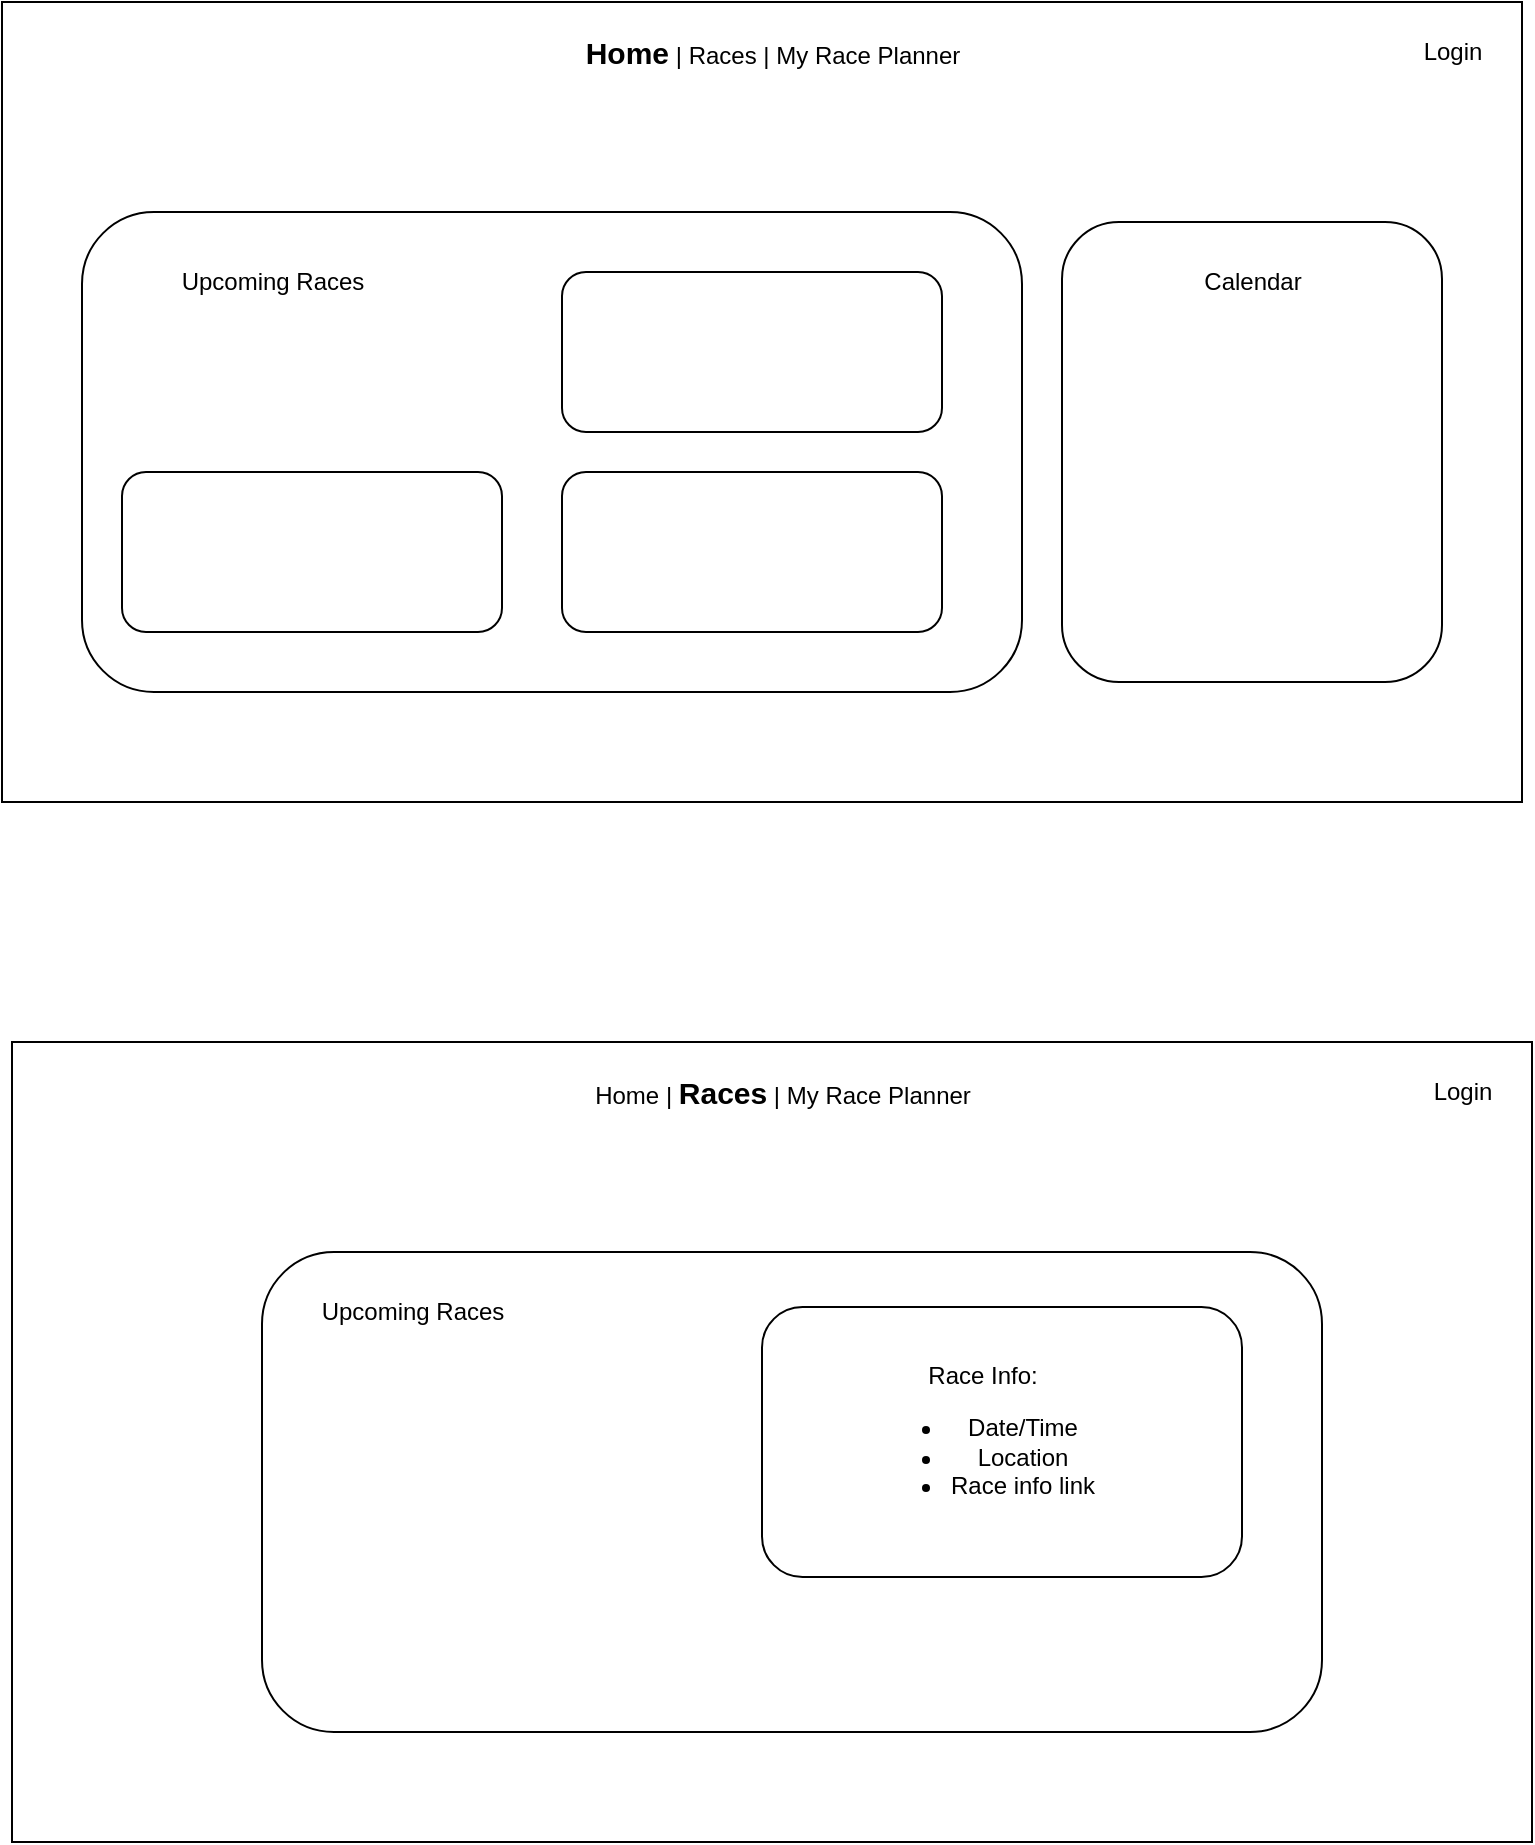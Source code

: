 <mxfile>
    <diagram id="VHcx_zPL_FvLihiUxyqd" name="Page-1">
        <mxGraphModel dx="887" dy="725" grid="1" gridSize="10" guides="1" tooltips="1" connect="1" arrows="1" fold="1" page="1" pageScale="1" pageWidth="850" pageHeight="1100" math="0" shadow="0">
            <root>
                <mxCell id="0"/>
                <mxCell id="1" parent="0"/>
                <mxCell id="3" value="" style="whiteSpace=wrap;html=1;" parent="1" vertex="1">
                    <mxGeometry x="40" y="40" width="760" height="400" as="geometry"/>
                </mxCell>
                <mxCell id="5" value="&lt;b&gt;&lt;font style=&quot;font-size: 15px;&quot;&gt;Home&lt;/font&gt;&lt;/b&gt; | Races | My Race Planner" style="text;html=1;align=center;verticalAlign=middle;resizable=0;points=[];autosize=1;strokeColor=none;fillColor=none;" parent="1" vertex="1">
                    <mxGeometry x="320" y="50" width="210" height="30" as="geometry"/>
                </mxCell>
                <mxCell id="6" value="Login" style="text;html=1;align=center;verticalAlign=middle;resizable=0;points=[];autosize=1;strokeColor=none;fillColor=none;" parent="1" vertex="1">
                    <mxGeometry x="740" y="50" width="50" height="30" as="geometry"/>
                </mxCell>
                <mxCell id="8" value="" style="rounded=1;whiteSpace=wrap;html=1;" parent="1" vertex="1">
                    <mxGeometry x="80" y="145" width="470" height="240" as="geometry"/>
                </mxCell>
                <mxCell id="9" value="Upcoming Races" style="text;html=1;align=center;verticalAlign=middle;resizable=0;points=[];autosize=1;strokeColor=none;fillColor=none;" parent="1" vertex="1">
                    <mxGeometry x="120" y="165" width="110" height="30" as="geometry"/>
                </mxCell>
                <mxCell id="10" value="" style="rounded=1;whiteSpace=wrap;html=1;" parent="1" vertex="1">
                    <mxGeometry x="320" y="175" width="190" height="80" as="geometry"/>
                </mxCell>
                <mxCell id="11" value="" style="rounded=1;whiteSpace=wrap;html=1;" parent="1" vertex="1">
                    <mxGeometry x="320" y="275" width="190" height="80" as="geometry"/>
                </mxCell>
                <mxCell id="12" value="" style="rounded=1;whiteSpace=wrap;html=1;" parent="1" vertex="1">
                    <mxGeometry x="100" y="275" width="190" height="80" as="geometry"/>
                </mxCell>
                <mxCell id="13" value="" style="rounded=1;whiteSpace=wrap;html=1;" parent="1" vertex="1">
                    <mxGeometry x="570" y="150" width="190" height="230" as="geometry"/>
                </mxCell>
                <mxCell id="14" value="Calendar" style="text;html=1;align=center;verticalAlign=middle;resizable=0;points=[];autosize=1;strokeColor=none;fillColor=none;" parent="1" vertex="1">
                    <mxGeometry x="630" y="165" width="70" height="30" as="geometry"/>
                </mxCell>
                <mxCell id="15" value="" style="whiteSpace=wrap;html=1;" parent="1" vertex="1">
                    <mxGeometry x="45" y="560" width="760" height="400" as="geometry"/>
                </mxCell>
                <mxCell id="16" value="Home | &lt;b&gt;&lt;font style=&quot;font-size: 15px;&quot;&gt;Races&lt;/font&gt;&lt;/b&gt; | My Race Planner" style="text;html=1;align=center;verticalAlign=middle;resizable=0;points=[];autosize=1;strokeColor=none;fillColor=none;" parent="1" vertex="1">
                    <mxGeometry x="325" y="570" width="210" height="30" as="geometry"/>
                </mxCell>
                <mxCell id="17" value="Login" style="text;html=1;align=center;verticalAlign=middle;resizable=0;points=[];autosize=1;strokeColor=none;fillColor=none;" parent="1" vertex="1">
                    <mxGeometry x="745" y="570" width="50" height="30" as="geometry"/>
                </mxCell>
                <mxCell id="18" value="" style="rounded=1;whiteSpace=wrap;html=1;" parent="1" vertex="1">
                    <mxGeometry x="170" y="665" width="530" height="240" as="geometry"/>
                </mxCell>
                <mxCell id="19" value="Upcoming Races" style="text;html=1;align=center;verticalAlign=middle;resizable=0;points=[];autosize=1;strokeColor=none;fillColor=none;" parent="1" vertex="1">
                    <mxGeometry x="190" y="680" width="110" height="30" as="geometry"/>
                </mxCell>
                <mxCell id="22" value="" style="rounded=1;whiteSpace=wrap;html=1;" parent="1" vertex="1">
                    <mxGeometry x="420" y="692.5" width="240" height="135" as="geometry"/>
                </mxCell>
                <mxCell id="lqnCzb3Uq-UMUsm1JRrR-22" value="Race Info:&lt;br&gt;&lt;ul&gt;&lt;li&gt;Date/Time&lt;/li&gt;&lt;li&gt;Location&lt;/li&gt;&lt;li&gt;Race info link&lt;/li&gt;&lt;/ul&gt;" style="text;html=1;align=center;verticalAlign=middle;resizable=0;points=[];autosize=1;strokeColor=none;fillColor=none;" parent="1" vertex="1">
                    <mxGeometry x="460" y="705" width="140" height="110" as="geometry"/>
                </mxCell>
            </root>
        </mxGraphModel>
    </diagram>
    <diagram id="SJv5MUi3lHj-LP0wF2f4" name="Page-2">
        <mxGraphModel dx="976" dy="797" grid="1" gridSize="10" guides="1" tooltips="1" connect="1" arrows="1" fold="1" page="1" pageScale="1" pageWidth="850" pageHeight="1100" math="0" shadow="0">
            <root>
                <mxCell id="0"/>
                <mxCell id="1" parent="0"/>
                <mxCell id="JgP1TLPubcXvjKaJk5i4-1" value="" style="whiteSpace=wrap;html=1;" parent="1" vertex="1">
                    <mxGeometry x="40" y="40" width="760" height="400" as="geometry"/>
                </mxCell>
                <mxCell id="JgP1TLPubcXvjKaJk5i4-2" value="&lt;b&gt;&lt;font style=&quot;font-size: 15px;&quot;&gt;Home&lt;/font&gt;&lt;/b&gt; | Races | &lt;b&gt;&lt;font style=&quot;font-size: 15px;&quot;&gt;My Race Planner&lt;/font&gt;&lt;/b&gt;" style="text;html=1;align=center;verticalAlign=middle;resizable=0;points=[];autosize=1;strokeColor=none;fillColor=none;" parent="1" vertex="1">
                    <mxGeometry x="305" y="50" width="240" height="30" as="geometry"/>
                </mxCell>
                <mxCell id="JgP1TLPubcXvjKaJk5i4-3" value="Login" style="text;html=1;align=center;verticalAlign=middle;resizable=0;points=[];autosize=1;strokeColor=none;fillColor=none;" parent="1" vertex="1">
                    <mxGeometry x="740" y="50" width="50" height="30" as="geometry"/>
                </mxCell>
                <mxCell id="JgP1TLPubcXvjKaJk5i4-4" value="" style="rounded=1;whiteSpace=wrap;html=1;" parent="1" vertex="1">
                    <mxGeometry x="80" y="145" width="190" height="255" as="geometry"/>
                </mxCell>
                <mxCell id="JgP1TLPubcXvjKaJk5i4-5" value="My Upcoming Races" style="text;html=1;align=center;verticalAlign=middle;resizable=0;points=[];autosize=1;strokeColor=none;fillColor=none;" parent="1" vertex="1">
                    <mxGeometry x="110" y="165" width="130" height="30" as="geometry"/>
                </mxCell>
                <mxCell id="JgP1TLPubcXvjKaJk5i4-8" value="" style="rounded=1;whiteSpace=wrap;html=1;" parent="1" vertex="1">
                    <mxGeometry x="100" y="229" width="150" height="110" as="geometry"/>
                </mxCell>
                <mxCell id="JgP1TLPubcXvjKaJk5i4-12" value="" style="rounded=1;whiteSpace=wrap;html=1;" parent="1" vertex="1">
                    <mxGeometry x="290" y="145" width="190" height="255" as="geometry"/>
                </mxCell>
                <mxCell id="JgP1TLPubcXvjKaJk5i4-13" value="" style="rounded=1;whiteSpace=wrap;html=1;" parent="1" vertex="1">
                    <mxGeometry x="500" y="145" width="250" height="255" as="geometry"/>
                </mxCell>
                <mxCell id="JgP1TLPubcXvjKaJk5i4-10" value="Calendar" style="text;html=1;align=center;verticalAlign=middle;resizable=0;points=[];autosize=1;strokeColor=none;fillColor=none;" parent="1" vertex="1">
                    <mxGeometry x="590" y="160" width="70" height="30" as="geometry"/>
                </mxCell>
                <mxCell id="JgP1TLPubcXvjKaJk5i4-14" value="" style="rounded=1;whiteSpace=wrap;html=1;" parent="1" vertex="1">
                    <mxGeometry x="310" y="220" width="150" height="120" as="geometry"/>
                </mxCell>
                <mxCell id="JgP1TLPubcXvjKaJk5i4-15" value="Today's Run" style="text;html=1;align=center;verticalAlign=middle;resizable=0;points=[];autosize=1;strokeColor=none;fillColor=none;" parent="1" vertex="1">
                    <mxGeometry x="345" y="165" width="90" height="30" as="geometry"/>
                </mxCell>
                <mxCell id="JgP1TLPubcXvjKaJk5i4-17" value="Race Info:&lt;br&gt;&lt;ul&gt;&lt;li&gt;Date/Time&lt;/li&gt;&lt;li&gt;Location&lt;/li&gt;&lt;li&gt;Race info link&lt;/li&gt;&lt;/ul&gt;" style="text;html=1;align=center;verticalAlign=middle;resizable=0;points=[];autosize=1;strokeColor=none;fillColor=none;" parent="1" vertex="1">
                    <mxGeometry x="92" y="235" width="140" height="110" as="geometry"/>
                </mxCell>
                <mxCell id="JgP1TLPubcXvjKaJk5i4-19" value="&lt;span style=&quot;&quot;&gt;Workout Info:&lt;/span&gt;&lt;br style=&quot;&quot;&gt;&lt;ul style=&quot;&quot;&gt;&lt;li&gt;Run Type&amp;nbsp;&lt;/li&gt;&lt;li&gt;Distance&lt;/li&gt;&lt;li&gt;Pace&lt;/li&gt;&lt;li&gt;Run details&lt;/li&gt;&lt;/ul&gt;" style="text;html=1;align=center;verticalAlign=middle;resizable=0;points=[];autosize=1;strokeColor=none;fillColor=none;" parent="1" vertex="1">
                    <mxGeometry x="315" y="224" width="120" height="130" as="geometry"/>
                </mxCell>
                <mxCell id="JgP1TLPubcXvjKaJk5i4-20" value="" style="whiteSpace=wrap;html=1;fontSize=15;" parent="1" vertex="1">
                    <mxGeometry x="545" y="225" width="40" height="40" as="geometry"/>
                </mxCell>
                <mxCell id="JgP1TLPubcXvjKaJk5i4-21" value="" style="whiteSpace=wrap;html=1;fontSize=15;" parent="1" vertex="1">
                    <mxGeometry x="585" y="225" width="40" height="40" as="geometry"/>
                </mxCell>
                <mxCell id="JgP1TLPubcXvjKaJk5i4-22" value="" style="whiteSpace=wrap;html=1;fontSize=15;" parent="1" vertex="1">
                    <mxGeometry x="625" y="225" width="40" height="40" as="geometry"/>
                </mxCell>
                <mxCell id="JgP1TLPubcXvjKaJk5i4-24" value="" style="whiteSpace=wrap;html=1;fontSize=15;" parent="1" vertex="1">
                    <mxGeometry x="665" y="225" width="40" height="40" as="geometry"/>
                </mxCell>
                <mxCell id="JgP1TLPubcXvjKaJk5i4-27" value="" style="whiteSpace=wrap;html=1;fontSize=15;" parent="1" vertex="1">
                    <mxGeometry x="545" y="265" width="40" height="40" as="geometry"/>
                </mxCell>
                <mxCell id="JgP1TLPubcXvjKaJk5i4-28" value="" style="whiteSpace=wrap;html=1;fontSize=15;" parent="1" vertex="1">
                    <mxGeometry x="585" y="265" width="40" height="40" as="geometry"/>
                </mxCell>
                <mxCell id="JgP1TLPubcXvjKaJk5i4-29" value="" style="whiteSpace=wrap;html=1;fontSize=15;" parent="1" vertex="1">
                    <mxGeometry x="625" y="265" width="40" height="40" as="geometry"/>
                </mxCell>
                <mxCell id="JgP1TLPubcXvjKaJk5i4-30" value="" style="whiteSpace=wrap;html=1;fontSize=15;" parent="1" vertex="1">
                    <mxGeometry x="665" y="265" width="40" height="40" as="geometry"/>
                </mxCell>
                <mxCell id="JgP1TLPubcXvjKaJk5i4-31" value="" style="whiteSpace=wrap;html=1;fontSize=15;" parent="1" vertex="1">
                    <mxGeometry x="542.5" y="210" width="165" height="15" as="geometry"/>
                </mxCell>
                <mxCell id="JgP1TLPubcXvjKaJk5i4-32" value="" style="whiteSpace=wrap;html=1;fontSize=15;" parent="1" vertex="1">
                    <mxGeometry x="545" y="305" width="40" height="40" as="geometry"/>
                </mxCell>
                <mxCell id="JgP1TLPubcXvjKaJk5i4-33" value="" style="whiteSpace=wrap;html=1;fontSize=15;" parent="1" vertex="1">
                    <mxGeometry x="585" y="305" width="40" height="40" as="geometry"/>
                </mxCell>
                <mxCell id="JgP1TLPubcXvjKaJk5i4-34" value="" style="whiteSpace=wrap;html=1;fontSize=15;" parent="1" vertex="1">
                    <mxGeometry x="665" y="305" width="40" height="40" as="geometry"/>
                </mxCell>
                <mxCell id="JgP1TLPubcXvjKaJk5i4-35" value="" style="whiteSpace=wrap;html=1;fontSize=15;" parent="1" vertex="1">
                    <mxGeometry x="625" y="305" width="40" height="40" as="geometry"/>
                </mxCell>
                <mxCell id="JgP1TLPubcXvjKaJk5i4-39" value="Add Race" style="rounded=1;whiteSpace=wrap;html=1;fontSize=15;" parent="1" vertex="1">
                    <mxGeometry x="135" y="360" width="80" height="20" as="geometry"/>
                </mxCell>
                <mxCell id="JgP1TLPubcXvjKaJk5i4-40" value="Add/Edit Run" style="rounded=1;whiteSpace=wrap;html=1;fontSize=15;" parent="1" vertex="1">
                    <mxGeometry x="345" y="360" width="95" height="20" as="geometry"/>
                </mxCell>
                <mxCell id="JgP1TLPubcXvjKaJk5i4-41" value="Add/Edit Plan" style="rounded=1;whiteSpace=wrap;html=1;fontSize=15;" parent="1" vertex="1">
                    <mxGeometry x="577.5" y="360" width="95" height="20" as="geometry"/>
                </mxCell>
            </root>
        </mxGraphModel>
    </diagram>
</mxfile>